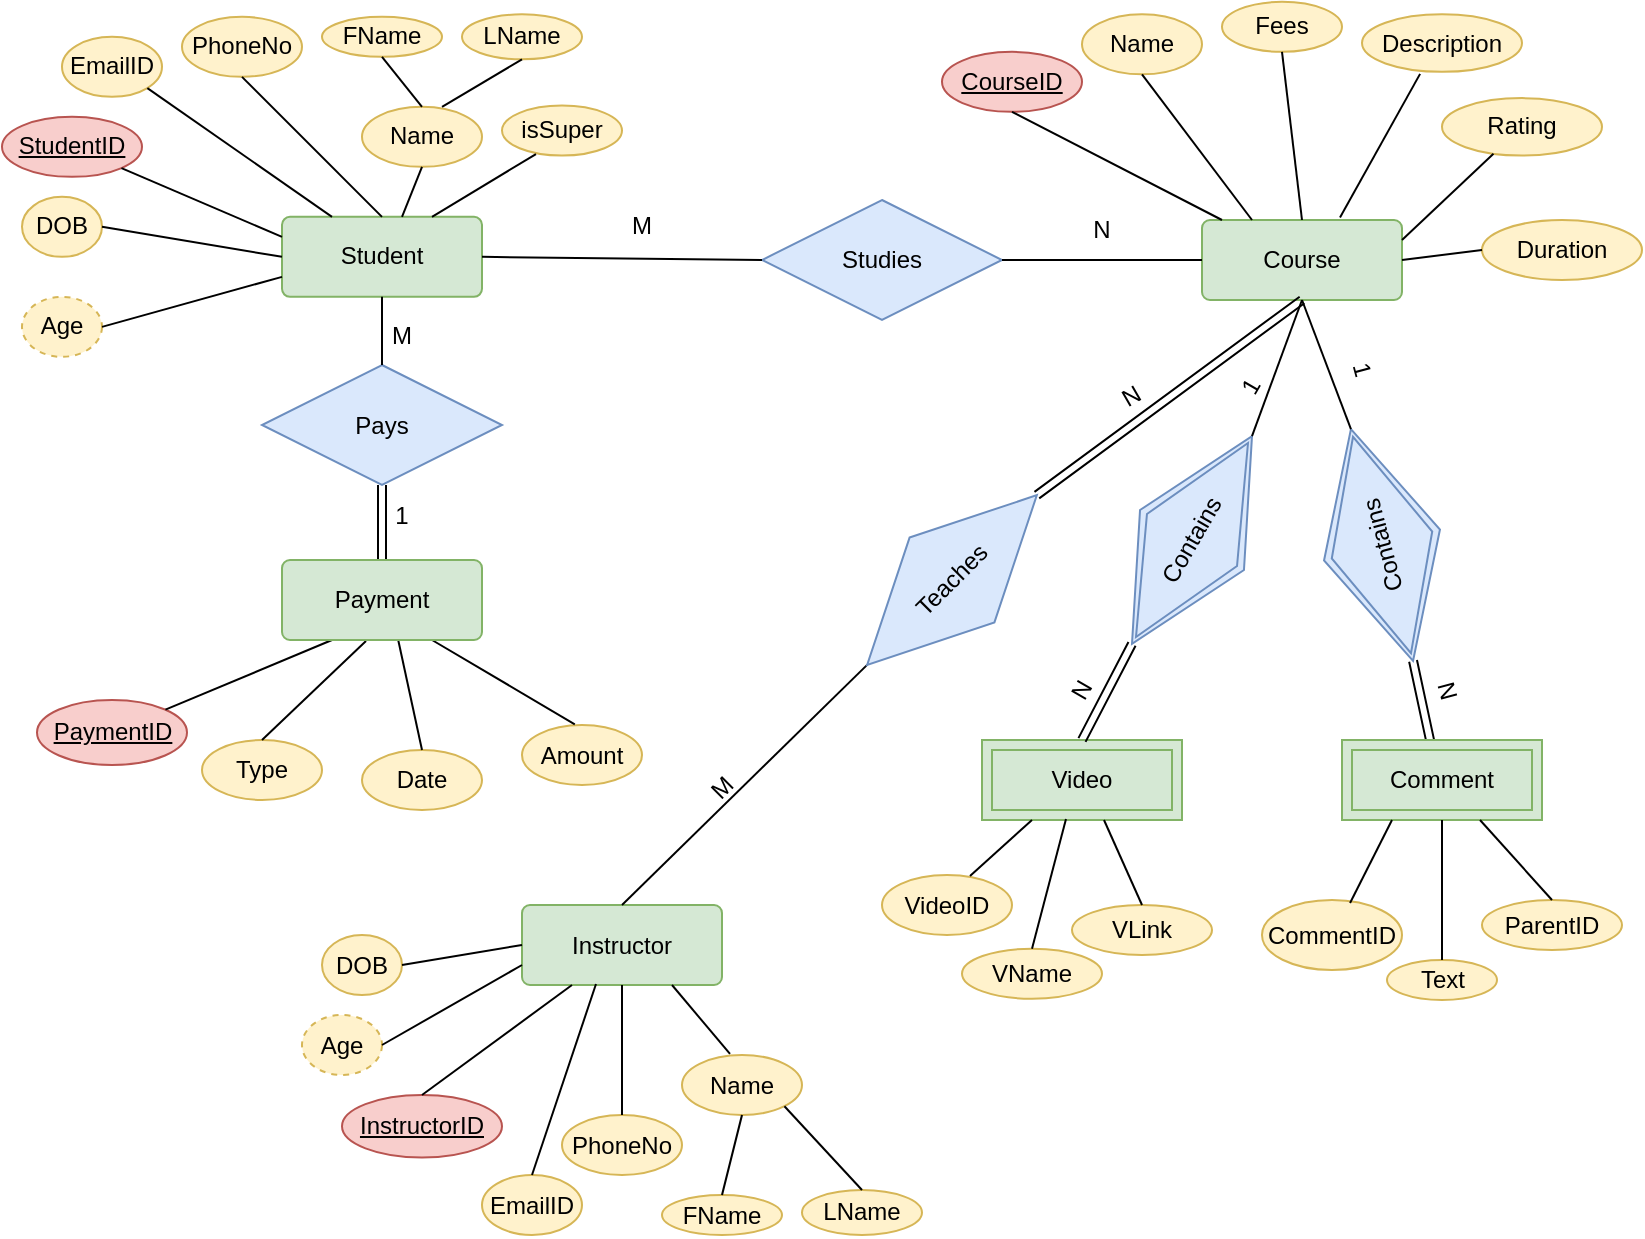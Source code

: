 <mxfile version="21.1.1" type="device">
  <diagram id="R2lEEEUBdFMjLlhIrx00" name="Page-1">
    <mxGraphModel dx="954" dy="627" grid="1" gridSize="10" guides="1" tooltips="1" connect="1" arrows="1" fold="1" page="1" pageScale="1" pageWidth="850" pageHeight="1100" math="0" shadow="0" extFonts="Permanent Marker^https://fonts.googleapis.com/css?family=Permanent+Marker">
      <root>
        <mxCell id="0" />
        <mxCell id="1" parent="0" />
        <mxCell id="UCf_hg2KH5S3i3pvSqn3-17" value="Student" style="rounded=1;arcSize=10;whiteSpace=wrap;html=1;align=center;fillColor=#d5e8d4;strokeColor=#82b366;" parent="1" vertex="1">
          <mxGeometry x="150" y="118.43" width="100" height="40" as="geometry" />
        </mxCell>
        <mxCell id="UCf_hg2KH5S3i3pvSqn3-20" value="EmailID" style="ellipse;whiteSpace=wrap;html=1;align=center;fillColor=#fff2cc;strokeColor=#d6b656;" parent="1" vertex="1">
          <mxGeometry x="40" y="28.43" width="50" height="30" as="geometry" />
        </mxCell>
        <mxCell id="UCf_hg2KH5S3i3pvSqn3-21" value="" style="endArrow=none;html=1;rounded=0;exitX=1;exitY=1;exitDx=0;exitDy=0;entryX=0.25;entryY=0;entryDx=0;entryDy=0;" parent="1" source="UCf_hg2KH5S3i3pvSqn3-20" target="UCf_hg2KH5S3i3pvSqn3-17" edge="1">
          <mxGeometry relative="1" as="geometry">
            <mxPoint x="200" y="138.43" as="sourcePoint" />
            <mxPoint x="360" y="138.43" as="targetPoint" />
          </mxGeometry>
        </mxCell>
        <mxCell id="UCf_hg2KH5S3i3pvSqn3-22" value="StudentID" style="ellipse;whiteSpace=wrap;html=1;align=center;fontStyle=4;fillColor=#f8cecc;strokeColor=#b85450;" parent="1" vertex="1">
          <mxGeometry x="10" y="68.43" width="70" height="30" as="geometry" />
        </mxCell>
        <mxCell id="UCf_hg2KH5S3i3pvSqn3-23" value="" style="endArrow=none;html=1;rounded=0;entryX=0;entryY=0.25;entryDx=0;entryDy=0;exitX=1;exitY=1;exitDx=0;exitDy=0;" parent="1" source="UCf_hg2KH5S3i3pvSqn3-22" target="UCf_hg2KH5S3i3pvSqn3-17" edge="1">
          <mxGeometry relative="1" as="geometry">
            <mxPoint x="80" y="88.43" as="sourcePoint" />
            <mxPoint x="450" y="298.43" as="targetPoint" />
          </mxGeometry>
        </mxCell>
        <mxCell id="UCf_hg2KH5S3i3pvSqn3-24" value="PhoneNo" style="ellipse;whiteSpace=wrap;html=1;align=center;fillColor=#fff2cc;strokeColor=#d6b656;" parent="1" vertex="1">
          <mxGeometry x="100" y="18.43" width="60" height="30" as="geometry" />
        </mxCell>
        <mxCell id="UCf_hg2KH5S3i3pvSqn3-25" value="" style="endArrow=none;html=1;rounded=0;exitX=0.5;exitY=1;exitDx=0;exitDy=0;entryX=0.5;entryY=0;entryDx=0;entryDy=0;" parent="1" source="UCf_hg2KH5S3i3pvSqn3-24" target="UCf_hg2KH5S3i3pvSqn3-17" edge="1">
          <mxGeometry relative="1" as="geometry">
            <mxPoint x="290" y="298.43" as="sourcePoint" />
            <mxPoint x="450" y="298.43" as="targetPoint" />
          </mxGeometry>
        </mxCell>
        <mxCell id="UCf_hg2KH5S3i3pvSqn3-26" value="Age" style="ellipse;whiteSpace=wrap;html=1;align=center;dashed=1;fillColor=#fff2cc;strokeColor=#d6b656;" parent="1" vertex="1">
          <mxGeometry x="20" y="158.43" width="40" height="30" as="geometry" />
        </mxCell>
        <mxCell id="UCf_hg2KH5S3i3pvSqn3-27" value="" style="endArrow=none;html=1;rounded=0;exitX=1;exitY=0.5;exitDx=0;exitDy=0;entryX=0;entryY=0.75;entryDx=0;entryDy=0;" parent="1" source="UCf_hg2KH5S3i3pvSqn3-26" target="UCf_hg2KH5S3i3pvSqn3-17" edge="1">
          <mxGeometry relative="1" as="geometry">
            <mxPoint x="290" y="298.43" as="sourcePoint" />
            <mxPoint x="450" y="298.43" as="targetPoint" />
          </mxGeometry>
        </mxCell>
        <mxCell id="UCf_hg2KH5S3i3pvSqn3-30" value="DOB" style="ellipse;whiteSpace=wrap;html=1;align=center;fillColor=#fff2cc;strokeColor=#d6b656;" parent="1" vertex="1">
          <mxGeometry x="20" y="108.43" width="40" height="30" as="geometry" />
        </mxCell>
        <mxCell id="UCf_hg2KH5S3i3pvSqn3-31" value="" style="endArrow=none;html=1;rounded=0;exitX=1;exitY=0.5;exitDx=0;exitDy=0;entryX=0;entryY=0.5;entryDx=0;entryDy=0;" parent="1" source="UCf_hg2KH5S3i3pvSqn3-30" target="UCf_hg2KH5S3i3pvSqn3-17" edge="1">
          <mxGeometry relative="1" as="geometry">
            <mxPoint x="290" y="328.43" as="sourcePoint" />
            <mxPoint x="450" y="328.43" as="targetPoint" />
          </mxGeometry>
        </mxCell>
        <mxCell id="UCf_hg2KH5S3i3pvSqn3-32" value="Name" style="ellipse;whiteSpace=wrap;html=1;align=center;fillColor=#fff2cc;strokeColor=#d6b656;" parent="1" vertex="1">
          <mxGeometry x="190" y="63.43" width="60" height="30" as="geometry" />
        </mxCell>
        <mxCell id="UCf_hg2KH5S3i3pvSqn3-33" value="" style="endArrow=none;html=1;rounded=0;exitX=0.5;exitY=1;exitDx=0;exitDy=0;" parent="1" source="UCf_hg2KH5S3i3pvSqn3-32" edge="1">
          <mxGeometry relative="1" as="geometry">
            <mxPoint x="225" y="88.43" as="sourcePoint" />
            <mxPoint x="210" y="118.43" as="targetPoint" />
          </mxGeometry>
        </mxCell>
        <mxCell id="UCf_hg2KH5S3i3pvSqn3-34" value="FName" style="ellipse;whiteSpace=wrap;html=1;align=center;fillColor=#fff2cc;strokeColor=#d6b656;" parent="1" vertex="1">
          <mxGeometry x="170" y="18.43" width="60" height="20" as="geometry" />
        </mxCell>
        <mxCell id="UCf_hg2KH5S3i3pvSqn3-35" value="" style="endArrow=none;html=1;rounded=0;exitX=0.5;exitY=1;exitDx=0;exitDy=0;entryX=0.5;entryY=0;entryDx=0;entryDy=0;" parent="1" source="UCf_hg2KH5S3i3pvSqn3-34" target="UCf_hg2KH5S3i3pvSqn3-32" edge="1">
          <mxGeometry relative="1" as="geometry">
            <mxPoint x="290" y="238.43" as="sourcePoint" />
            <mxPoint x="450" y="238.43" as="targetPoint" />
          </mxGeometry>
        </mxCell>
        <mxCell id="UCf_hg2KH5S3i3pvSqn3-36" value="LName" style="ellipse;whiteSpace=wrap;html=1;align=center;fillColor=#fff2cc;strokeColor=#d6b656;" parent="1" vertex="1">
          <mxGeometry x="240" y="17.18" width="60" height="22.5" as="geometry" />
        </mxCell>
        <mxCell id="UCf_hg2KH5S3i3pvSqn3-37" value="" style="endArrow=none;html=1;rounded=0;exitX=0.5;exitY=1;exitDx=0;exitDy=0;entryX=0.667;entryY=0;entryDx=0;entryDy=0;entryPerimeter=0;" parent="1" source="UCf_hg2KH5S3i3pvSqn3-36" target="UCf_hg2KH5S3i3pvSqn3-32" edge="1">
          <mxGeometry relative="1" as="geometry">
            <mxPoint x="290" y="238.43" as="sourcePoint" />
            <mxPoint x="450" y="238.43" as="targetPoint" />
          </mxGeometry>
        </mxCell>
        <mxCell id="UCf_hg2KH5S3i3pvSqn3-38" value="isSuper" style="ellipse;whiteSpace=wrap;html=1;align=center;fillColor=#fff2cc;strokeColor=#d6b656;" parent="1" vertex="1">
          <mxGeometry x="260" y="62.81" width="60" height="25" as="geometry" />
        </mxCell>
        <mxCell id="UCf_hg2KH5S3i3pvSqn3-39" value="" style="endArrow=none;html=1;rounded=0;entryX=0.75;entryY=0;entryDx=0;entryDy=0;exitX=0.283;exitY=0.968;exitDx=0;exitDy=0;exitPerimeter=0;" parent="1" source="UCf_hg2KH5S3i3pvSqn3-38" target="UCf_hg2KH5S3i3pvSqn3-17" edge="1">
          <mxGeometry relative="1" as="geometry">
            <mxPoint x="290" y="90" as="sourcePoint" />
            <mxPoint x="450" y="238.43" as="targetPoint" />
          </mxGeometry>
        </mxCell>
        <mxCell id="UCf_hg2KH5S3i3pvSqn3-60" value="Course" style="rounded=1;arcSize=10;whiteSpace=wrap;html=1;align=center;fillColor=#d5e8d4;strokeColor=#82b366;" parent="1" vertex="1">
          <mxGeometry x="610" y="120" width="100" height="40" as="geometry" />
        </mxCell>
        <mxCell id="UCf_hg2KH5S3i3pvSqn3-63" value="CourseID" style="ellipse;whiteSpace=wrap;html=1;align=center;fontStyle=4;fillColor=#f8cecc;strokeColor=#b85450;" parent="1" vertex="1">
          <mxGeometry x="480" y="35.93" width="70" height="30" as="geometry" />
        </mxCell>
        <mxCell id="UCf_hg2KH5S3i3pvSqn3-64" value="" style="endArrow=none;html=1;rounded=0;exitX=0.5;exitY=1;exitDx=0;exitDy=0;" parent="1" source="UCf_hg2KH5S3i3pvSqn3-63" edge="1">
          <mxGeometry relative="1" as="geometry">
            <mxPoint x="530" y="89.06" as="sourcePoint" />
            <mxPoint x="620" y="120" as="targetPoint" />
          </mxGeometry>
        </mxCell>
        <mxCell id="UCf_hg2KH5S3i3pvSqn3-69" value="Description" style="ellipse;whiteSpace=wrap;html=1;align=center;fillColor=#fff2cc;strokeColor=#d6b656;" parent="1" vertex="1">
          <mxGeometry x="690" y="17.18" width="80" height="28.75" as="geometry" />
        </mxCell>
        <mxCell id="UCf_hg2KH5S3i3pvSqn3-70" value="" style="endArrow=none;html=1;rounded=0;exitX=0.363;exitY=1.035;exitDx=0;exitDy=0;entryX=0.69;entryY=-0.031;entryDx=0;entryDy=0;entryPerimeter=0;exitPerimeter=0;" parent="1" source="UCf_hg2KH5S3i3pvSqn3-69" target="UCf_hg2KH5S3i3pvSqn3-60" edge="1">
          <mxGeometry relative="1" as="geometry">
            <mxPoint x="740" y="329.06" as="sourcePoint" />
            <mxPoint x="900" y="329.06" as="targetPoint" />
          </mxGeometry>
        </mxCell>
        <mxCell id="UCf_hg2KH5S3i3pvSqn3-71" value="Name" style="ellipse;whiteSpace=wrap;html=1;align=center;fillColor=#fff2cc;strokeColor=#d6b656;" parent="1" vertex="1">
          <mxGeometry x="550" y="17.18" width="60" height="30" as="geometry" />
        </mxCell>
        <mxCell id="UCf_hg2KH5S3i3pvSqn3-72" value="" style="endArrow=none;html=1;rounded=0;exitX=0.5;exitY=1;exitDx=0;exitDy=0;entryX=0.25;entryY=0;entryDx=0;entryDy=0;" parent="1" source="UCf_hg2KH5S3i3pvSqn3-71" target="UCf_hg2KH5S3i3pvSqn3-60" edge="1">
          <mxGeometry relative="1" as="geometry">
            <mxPoint x="675" y="89.06" as="sourcePoint" />
            <mxPoint x="660" y="119.06" as="targetPoint" />
          </mxGeometry>
        </mxCell>
        <mxCell id="UCf_hg2KH5S3i3pvSqn3-77" value="Fees" style="ellipse;whiteSpace=wrap;html=1;align=center;fillColor=#fff2cc;strokeColor=#d6b656;" parent="1" vertex="1">
          <mxGeometry x="620" y="10.93" width="60" height="25" as="geometry" />
        </mxCell>
        <mxCell id="UCf_hg2KH5S3i3pvSqn3-78" value="" style="endArrow=none;html=1;rounded=0;exitX=0.5;exitY=1;exitDx=0;exitDy=0;entryX=0.5;entryY=0;entryDx=0;entryDy=0;" parent="1" source="UCf_hg2KH5S3i3pvSqn3-77" target="UCf_hg2KH5S3i3pvSqn3-60" edge="1">
          <mxGeometry relative="1" as="geometry">
            <mxPoint x="740" y="239.06" as="sourcePoint" />
            <mxPoint x="640" y="117.81" as="targetPoint" />
          </mxGeometry>
        </mxCell>
        <mxCell id="UCf_hg2KH5S3i3pvSqn3-79" value="Rating" style="ellipse;whiteSpace=wrap;html=1;align=center;fillColor=#fff2cc;strokeColor=#d6b656;" parent="1" vertex="1">
          <mxGeometry x="730" y="59.06" width="80" height="28.75" as="geometry" />
        </mxCell>
        <mxCell id="UCf_hg2KH5S3i3pvSqn3-80" value="" style="endArrow=none;html=1;rounded=0;exitX=1;exitY=0.25;exitDx=0;exitDy=0;" parent="1" source="UCf_hg2KH5S3i3pvSqn3-60" target="UCf_hg2KH5S3i3pvSqn3-79" edge="1">
          <mxGeometry relative="1" as="geometry">
            <mxPoint x="350" y="327.81" as="sourcePoint" />
            <mxPoint x="510" y="327.81" as="targetPoint" />
          </mxGeometry>
        </mxCell>
        <mxCell id="UCf_hg2KH5S3i3pvSqn3-84" value="Duration" style="ellipse;whiteSpace=wrap;html=1;align=center;fillColor=#fff2cc;strokeColor=#d6b656;" parent="1" vertex="1">
          <mxGeometry x="750" y="120" width="80" height="30" as="geometry" />
        </mxCell>
        <mxCell id="UCf_hg2KH5S3i3pvSqn3-85" value="" style="endArrow=none;html=1;rounded=0;entryX=0;entryY=0.5;entryDx=0;entryDy=0;exitX=1;exitY=0.5;exitDx=0;exitDy=0;" parent="1" source="UCf_hg2KH5S3i3pvSqn3-60" target="UCf_hg2KH5S3i3pvSqn3-84" edge="1">
          <mxGeometry relative="1" as="geometry">
            <mxPoint x="410" y="265.93" as="sourcePoint" />
            <mxPoint x="570" y="265.93" as="targetPoint" />
          </mxGeometry>
        </mxCell>
        <mxCell id="UCf_hg2KH5S3i3pvSqn3-87" value="Studies" style="shape=rhombus;perimeter=rhombusPerimeter;whiteSpace=wrap;html=1;align=center;fillColor=#dae8fc;strokeColor=#6c8ebf;" parent="1" vertex="1">
          <mxGeometry x="390" y="110" width="120" height="60" as="geometry" />
        </mxCell>
        <mxCell id="UCf_hg2KH5S3i3pvSqn3-89" value="" style="endArrow=none;html=1;rounded=0;exitX=1;exitY=0.5;exitDx=0;exitDy=0;entryX=0;entryY=0.5;entryDx=0;entryDy=0;" parent="1" source="UCf_hg2KH5S3i3pvSqn3-87" target="UCf_hg2KH5S3i3pvSqn3-60" edge="1">
          <mxGeometry relative="1" as="geometry">
            <mxPoint x="410" y="200" as="sourcePoint" />
            <mxPoint x="570" y="200" as="targetPoint" />
          </mxGeometry>
        </mxCell>
        <mxCell id="UCf_hg2KH5S3i3pvSqn3-90" value="" style="endArrow=none;html=1;rounded=0;exitX=1;exitY=0.5;exitDx=0;exitDy=0;entryX=0;entryY=0.5;entryDx=0;entryDy=0;" parent="1" source="UCf_hg2KH5S3i3pvSqn3-17" target="UCf_hg2KH5S3i3pvSqn3-87" edge="1">
          <mxGeometry relative="1" as="geometry">
            <mxPoint x="380" y="230" as="sourcePoint" />
            <mxPoint x="540" y="230" as="targetPoint" />
          </mxGeometry>
        </mxCell>
        <mxCell id="UCf_hg2KH5S3i3pvSqn3-91" value="Instructor" style="rounded=1;arcSize=10;whiteSpace=wrap;html=1;align=center;fillColor=#d5e8d4;strokeColor=#82b366;" parent="1" vertex="1">
          <mxGeometry x="270" y="462.5" width="100" height="40" as="geometry" />
        </mxCell>
        <mxCell id="UCf_hg2KH5S3i3pvSqn3-92" value="EmailID" style="ellipse;whiteSpace=wrap;html=1;align=center;fillColor=#fff2cc;strokeColor=#d6b656;" parent="1" vertex="1">
          <mxGeometry x="250" y="597.5" width="50" height="30" as="geometry" />
        </mxCell>
        <mxCell id="UCf_hg2KH5S3i3pvSqn3-93" value="" style="endArrow=none;html=1;rounded=0;exitX=0.5;exitY=0;exitDx=0;exitDy=0;entryX=0.37;entryY=0.988;entryDx=0;entryDy=0;entryPerimeter=0;" parent="1" source="UCf_hg2KH5S3i3pvSqn3-92" target="UCf_hg2KH5S3i3pvSqn3-91" edge="1">
          <mxGeometry relative="1" as="geometry">
            <mxPoint x="320" y="497.5" as="sourcePoint" />
            <mxPoint x="480" y="497.5" as="targetPoint" />
          </mxGeometry>
        </mxCell>
        <mxCell id="UCf_hg2KH5S3i3pvSqn3-94" value="InstructorID" style="ellipse;whiteSpace=wrap;html=1;align=center;fontStyle=4;fillColor=#f8cecc;strokeColor=#b85450;" parent="1" vertex="1">
          <mxGeometry x="180" y="557.5" width="80" height="31.25" as="geometry" />
        </mxCell>
        <mxCell id="UCf_hg2KH5S3i3pvSqn3-95" value="" style="endArrow=none;html=1;rounded=0;entryX=0.25;entryY=1;entryDx=0;entryDy=0;exitX=0.5;exitY=0;exitDx=0;exitDy=0;" parent="1" source="UCf_hg2KH5S3i3pvSqn3-94" target="UCf_hg2KH5S3i3pvSqn3-91" edge="1">
          <mxGeometry relative="1" as="geometry">
            <mxPoint x="200" y="447.5" as="sourcePoint" />
            <mxPoint x="570" y="657.5" as="targetPoint" />
          </mxGeometry>
        </mxCell>
        <mxCell id="UCf_hg2KH5S3i3pvSqn3-96" value="PhoneNo" style="ellipse;whiteSpace=wrap;html=1;align=center;fillColor=#fff2cc;strokeColor=#d6b656;" parent="1" vertex="1">
          <mxGeometry x="290" y="567.5" width="60" height="30" as="geometry" />
        </mxCell>
        <mxCell id="UCf_hg2KH5S3i3pvSqn3-97" value="" style="endArrow=none;html=1;rounded=0;exitX=0.5;exitY=0;exitDx=0;exitDy=0;entryX=0.5;entryY=1;entryDx=0;entryDy=0;" parent="1" source="UCf_hg2KH5S3i3pvSqn3-96" target="UCf_hg2KH5S3i3pvSqn3-91" edge="1">
          <mxGeometry relative="1" as="geometry">
            <mxPoint x="410" y="657.5" as="sourcePoint" />
            <mxPoint x="570" y="657.5" as="targetPoint" />
          </mxGeometry>
        </mxCell>
        <mxCell id="UCf_hg2KH5S3i3pvSqn3-98" value="Age" style="ellipse;whiteSpace=wrap;html=1;align=center;dashed=1;fillColor=#fff2cc;strokeColor=#d6b656;" parent="1" vertex="1">
          <mxGeometry x="160" y="517.5" width="40" height="30" as="geometry" />
        </mxCell>
        <mxCell id="UCf_hg2KH5S3i3pvSqn3-99" value="" style="endArrow=none;html=1;rounded=0;exitX=1;exitY=0.5;exitDx=0;exitDy=0;entryX=0;entryY=0.75;entryDx=0;entryDy=0;" parent="1" source="UCf_hg2KH5S3i3pvSqn3-98" target="UCf_hg2KH5S3i3pvSqn3-91" edge="1">
          <mxGeometry relative="1" as="geometry">
            <mxPoint x="410" y="657.5" as="sourcePoint" />
            <mxPoint x="570" y="657.5" as="targetPoint" />
          </mxGeometry>
        </mxCell>
        <mxCell id="UCf_hg2KH5S3i3pvSqn3-100" value="DOB" style="ellipse;whiteSpace=wrap;html=1;align=center;fillColor=#fff2cc;strokeColor=#d6b656;" parent="1" vertex="1">
          <mxGeometry x="170" y="477.5" width="40" height="30" as="geometry" />
        </mxCell>
        <mxCell id="UCf_hg2KH5S3i3pvSqn3-101" value="" style="endArrow=none;html=1;rounded=0;exitX=1;exitY=0.5;exitDx=0;exitDy=0;entryX=0;entryY=0.5;entryDx=0;entryDy=0;" parent="1" source="UCf_hg2KH5S3i3pvSqn3-100" target="UCf_hg2KH5S3i3pvSqn3-91" edge="1">
          <mxGeometry relative="1" as="geometry">
            <mxPoint x="410" y="687.5" as="sourcePoint" />
            <mxPoint x="570" y="687.5" as="targetPoint" />
          </mxGeometry>
        </mxCell>
        <mxCell id="UCf_hg2KH5S3i3pvSqn3-102" value="Name" style="ellipse;whiteSpace=wrap;html=1;align=center;fillColor=#fff2cc;strokeColor=#d6b656;" parent="1" vertex="1">
          <mxGeometry x="350" y="537.5" width="60" height="30" as="geometry" />
        </mxCell>
        <mxCell id="UCf_hg2KH5S3i3pvSqn3-104" value="FName" style="ellipse;whiteSpace=wrap;html=1;align=center;fillColor=#fff2cc;strokeColor=#d6b656;" parent="1" vertex="1">
          <mxGeometry x="340" y="607.5" width="60" height="20" as="geometry" />
        </mxCell>
        <mxCell id="UCf_hg2KH5S3i3pvSqn3-105" value="" style="endArrow=none;html=1;rounded=0;exitX=0.5;exitY=0;exitDx=0;exitDy=0;entryX=0.5;entryY=1;entryDx=0;entryDy=0;" parent="1" source="UCf_hg2KH5S3i3pvSqn3-104" target="UCf_hg2KH5S3i3pvSqn3-102" edge="1">
          <mxGeometry relative="1" as="geometry">
            <mxPoint x="410" y="597.5" as="sourcePoint" />
            <mxPoint x="570" y="597.5" as="targetPoint" />
          </mxGeometry>
        </mxCell>
        <mxCell id="UCf_hg2KH5S3i3pvSqn3-106" value="LName" style="ellipse;whiteSpace=wrap;html=1;align=center;fillColor=#fff2cc;strokeColor=#d6b656;" parent="1" vertex="1">
          <mxGeometry x="410" y="605" width="60" height="22.5" as="geometry" />
        </mxCell>
        <mxCell id="UCf_hg2KH5S3i3pvSqn3-107" value="" style="endArrow=none;html=1;rounded=0;entryX=1;entryY=1;entryDx=0;entryDy=0;exitX=0.5;exitY=0;exitDx=0;exitDy=0;" parent="1" source="UCf_hg2KH5S3i3pvSqn3-106" target="UCf_hg2KH5S3i3pvSqn3-102" edge="1">
          <mxGeometry relative="1" as="geometry">
            <mxPoint x="380" y="390.5" as="sourcePoint" />
            <mxPoint x="570" y="597.5" as="targetPoint" />
          </mxGeometry>
        </mxCell>
        <mxCell id="UCf_hg2KH5S3i3pvSqn3-110" value="" style="endArrow=none;html=1;rounded=0;exitX=0.5;exitY=0;exitDx=0;exitDy=0;entryX=0;entryY=0.5;entryDx=0;entryDy=0;" parent="1" source="UCf_hg2KH5S3i3pvSqn3-91" target="UCf_hg2KH5S3i3pvSqn3-111" edge="1">
          <mxGeometry relative="1" as="geometry">
            <mxPoint x="380" y="491.25" as="sourcePoint" />
            <mxPoint x="420" y="310" as="targetPoint" />
          </mxGeometry>
        </mxCell>
        <mxCell id="UCf_hg2KH5S3i3pvSqn3-111" value="Teaches" style="shape=rhombus;perimeter=rhombusPerimeter;whiteSpace=wrap;html=1;align=center;rotation=-45;fillColor=#dae8fc;strokeColor=#6c8ebf;" parent="1" vertex="1">
          <mxGeometry x="425" y="270" width="120" height="60" as="geometry" />
        </mxCell>
        <mxCell id="UCf_hg2KH5S3i3pvSqn3-112" value="" style="endArrow=none;html=1;rounded=0;exitX=1;exitY=0.5;exitDx=0;exitDy=0;shape=link;" parent="1" source="UCf_hg2KH5S3i3pvSqn3-111" edge="1">
          <mxGeometry relative="1" as="geometry">
            <mxPoint x="410" y="200" as="sourcePoint" />
            <mxPoint x="660" y="160" as="targetPoint" />
          </mxGeometry>
        </mxCell>
        <mxCell id="UCf_hg2KH5S3i3pvSqn3-113" value="Video" style="shape=ext;margin=3;double=1;whiteSpace=wrap;html=1;align=center;fillColor=#d5e8d4;strokeColor=#82b366;" parent="1" vertex="1">
          <mxGeometry x="500" y="380" width="100" height="40" as="geometry" />
        </mxCell>
        <mxCell id="UCf_hg2KH5S3i3pvSqn3-117" value="Contains" style="shape=rhombus;double=1;perimeter=rhombusPerimeter;whiteSpace=wrap;html=1;align=center;rotation=-60;fillColor=#dae8fc;strokeColor=#6c8ebf;" parent="1" vertex="1">
          <mxGeometry x="545" y="250" width="120" height="60" as="geometry" />
        </mxCell>
        <mxCell id="UCf_hg2KH5S3i3pvSqn3-118" value="" style="endArrow=none;html=1;rounded=0;entryX=0.5;entryY=1;entryDx=0;entryDy=0;exitX=1;exitY=0.5;exitDx=0;exitDy=0;" parent="1" source="UCf_hg2KH5S3i3pvSqn3-117" target="UCf_hg2KH5S3i3pvSqn3-60" edge="1">
          <mxGeometry relative="1" as="geometry">
            <mxPoint x="660" y="330" as="sourcePoint" />
            <mxPoint x="660" y="170" as="targetPoint" />
          </mxGeometry>
        </mxCell>
        <mxCell id="UCf_hg2KH5S3i3pvSqn3-119" value="" style="endArrow=none;html=1;rounded=0;exitX=0;exitY=0.5;exitDx=0;exitDy=0;entryX=0.5;entryY=0;entryDx=0;entryDy=0;shape=link;" parent="1" source="UCf_hg2KH5S3i3pvSqn3-117" target="UCf_hg2KH5S3i3pvSqn3-113" edge="1">
          <mxGeometry relative="1" as="geometry">
            <mxPoint x="410" y="370" as="sourcePoint" />
            <mxPoint x="570" y="370" as="targetPoint" />
          </mxGeometry>
        </mxCell>
        <mxCell id="UCf_hg2KH5S3i3pvSqn3-121" value="Contains" style="shape=rhombus;double=1;perimeter=rhombusPerimeter;whiteSpace=wrap;html=1;align=center;rotation=-105;fillColor=#dae8fc;strokeColor=#6c8ebf;" parent="1" vertex="1">
          <mxGeometry x="640" y="252.5" width="120" height="60" as="geometry" />
        </mxCell>
        <mxCell id="UCf_hg2KH5S3i3pvSqn3-122" value="" style="endArrow=none;html=1;rounded=0;exitX=1;exitY=0.5;exitDx=0;exitDy=0;" parent="1" source="UCf_hg2KH5S3i3pvSqn3-121" edge="1">
          <mxGeometry relative="1" as="geometry">
            <mxPoint x="825" y="340" as="sourcePoint" />
            <mxPoint x="660" y="160" as="targetPoint" />
          </mxGeometry>
        </mxCell>
        <mxCell id="UCf_hg2KH5S3i3pvSqn3-124" value="" style="endArrow=none;html=1;rounded=0;exitX=0;exitY=0.5;exitDx=0;exitDy=0;entryX=0.44;entryY=0;entryDx=0;entryDy=0;entryPerimeter=0;shape=link;" parent="1" source="UCf_hg2KH5S3i3pvSqn3-121" target="UCf_hg2KH5S3i3pvSqn3-132" edge="1">
          <mxGeometry relative="1" as="geometry">
            <mxPoint x="420" y="341.25" as="sourcePoint" />
            <mxPoint x="700" y="461.25" as="targetPoint" />
          </mxGeometry>
        </mxCell>
        <mxCell id="UCf_hg2KH5S3i3pvSqn3-125" value="VideoID" style="ellipse;whiteSpace=wrap;html=1;align=center;fillColor=#fff2cc;strokeColor=#d6b656;" parent="1" vertex="1">
          <mxGeometry x="450" y="447.5" width="65" height="30" as="geometry" />
        </mxCell>
        <mxCell id="UCf_hg2KH5S3i3pvSqn3-126" value="" style="endArrow=none;html=1;rounded=0;exitX=0.677;exitY=0.017;exitDx=0;exitDy=0;entryX=0.25;entryY=1;entryDx=0;entryDy=0;exitPerimeter=0;" parent="1" source="UCf_hg2KH5S3i3pvSqn3-125" target="UCf_hg2KH5S3i3pvSqn3-113" edge="1">
          <mxGeometry relative="1" as="geometry">
            <mxPoint x="420" y="343.75" as="sourcePoint" />
            <mxPoint x="440" y="513.75" as="targetPoint" />
          </mxGeometry>
        </mxCell>
        <mxCell id="UCf_hg2KH5S3i3pvSqn3-127" value="VName" style="ellipse;whiteSpace=wrap;html=1;align=center;fillColor=#fff2cc;strokeColor=#d6b656;" parent="1" vertex="1">
          <mxGeometry x="490" y="484.37" width="70" height="25" as="geometry" />
        </mxCell>
        <mxCell id="UCf_hg2KH5S3i3pvSqn3-128" value="" style="endArrow=none;html=1;rounded=0;exitX=0.42;exitY=0.988;exitDx=0;exitDy=0;entryX=0.5;entryY=0;entryDx=0;entryDy=0;exitPerimeter=0;" parent="1" source="UCf_hg2KH5S3i3pvSqn3-113" target="UCf_hg2KH5S3i3pvSqn3-127" edge="1">
          <mxGeometry relative="1" as="geometry">
            <mxPoint x="420" y="343.75" as="sourcePoint" />
            <mxPoint x="580" y="343.75" as="targetPoint" />
          </mxGeometry>
        </mxCell>
        <mxCell id="UCf_hg2KH5S3i3pvSqn3-129" value="VLink" style="ellipse;whiteSpace=wrap;html=1;align=center;fillColor=#fff2cc;strokeColor=#d6b656;" parent="1" vertex="1">
          <mxGeometry x="545" y="462.5" width="70" height="25" as="geometry" />
        </mxCell>
        <mxCell id="UCf_hg2KH5S3i3pvSqn3-130" value="" style="endArrow=none;html=1;rounded=0;entryX=0.5;entryY=0;entryDx=0;entryDy=0;exitX=0.61;exitY=1;exitDx=0;exitDy=0;exitPerimeter=0;" parent="1" source="UCf_hg2KH5S3i3pvSqn3-113" target="UCf_hg2KH5S3i3pvSqn3-129" edge="1">
          <mxGeometry relative="1" as="geometry">
            <mxPoint x="570" y="432.5" as="sourcePoint" />
            <mxPoint x="670" y="523.75" as="targetPoint" />
          </mxGeometry>
        </mxCell>
        <mxCell id="UCf_hg2KH5S3i3pvSqn3-132" value="Comment" style="shape=ext;margin=3;double=1;whiteSpace=wrap;html=1;align=center;fillColor=#d5e8d4;strokeColor=#82b366;" parent="1" vertex="1">
          <mxGeometry x="680" y="380" width="100" height="40" as="geometry" />
        </mxCell>
        <mxCell id="UCf_hg2KH5S3i3pvSqn3-133" value="CommentID" style="ellipse;whiteSpace=wrap;html=1;align=center;fillColor=#fff2cc;strokeColor=#d6b656;" parent="1" vertex="1">
          <mxGeometry x="640" y="460" width="70" height="35" as="geometry" />
        </mxCell>
        <mxCell id="UCf_hg2KH5S3i3pvSqn3-134" value="" style="endArrow=none;html=1;rounded=0;entryX=0.25;entryY=1;entryDx=0;entryDy=0;exitX=0.629;exitY=0.043;exitDx=0;exitDy=0;exitPerimeter=0;" parent="1" source="UCf_hg2KH5S3i3pvSqn3-133" target="UCf_hg2KH5S3i3pvSqn3-132" edge="1">
          <mxGeometry relative="1" as="geometry">
            <mxPoint x="680" y="470" as="sourcePoint" />
            <mxPoint x="660" y="481.25" as="targetPoint" />
          </mxGeometry>
        </mxCell>
        <mxCell id="UCf_hg2KH5S3i3pvSqn3-135" value="Text" style="ellipse;whiteSpace=wrap;html=1;align=center;fillColor=#fff2cc;strokeColor=#d6b656;" parent="1" vertex="1">
          <mxGeometry x="702.5" y="490" width="55" height="20" as="geometry" />
        </mxCell>
        <mxCell id="UCf_hg2KH5S3i3pvSqn3-136" value="" style="endArrow=none;html=1;rounded=0;entryX=0.5;entryY=0;entryDx=0;entryDy=0;" parent="1" source="UCf_hg2KH5S3i3pvSqn3-132" target="UCf_hg2KH5S3i3pvSqn3-135" edge="1">
          <mxGeometry relative="1" as="geometry">
            <mxPoint x="640" y="311.25" as="sourcePoint" />
            <mxPoint x="800" y="311.25" as="targetPoint" />
          </mxGeometry>
        </mxCell>
        <mxCell id="UCf_hg2KH5S3i3pvSqn3-137" value="ParentID" style="ellipse;whiteSpace=wrap;html=1;align=center;fillColor=#fff2cc;strokeColor=#d6b656;" parent="1" vertex="1">
          <mxGeometry x="750" y="460" width="70" height="25" as="geometry" />
        </mxCell>
        <mxCell id="UCf_hg2KH5S3i3pvSqn3-138" value="" style="endArrow=none;html=1;rounded=0;entryX=0.5;entryY=0;entryDx=0;entryDy=0;exitX=0.69;exitY=1;exitDx=0;exitDy=0;exitPerimeter=0;" parent="1" source="UCf_hg2KH5S3i3pvSqn3-132" target="UCf_hg2KH5S3i3pvSqn3-137" edge="1">
          <mxGeometry relative="1" as="geometry">
            <mxPoint x="730" y="471.25" as="sourcePoint" />
            <mxPoint x="890" y="491.25" as="targetPoint" />
          </mxGeometry>
        </mxCell>
        <mxCell id="8ynuetfjhf_pP3CNEv0g-2" value="" style="endArrow=none;html=1;rounded=0;entryX=0.4;entryY=-0.017;entryDx=0;entryDy=0;entryPerimeter=0;exitX=0.75;exitY=1;exitDx=0;exitDy=0;" parent="1" source="UCf_hg2KH5S3i3pvSqn3-91" target="UCf_hg2KH5S3i3pvSqn3-102" edge="1">
          <mxGeometry relative="1" as="geometry">
            <mxPoint x="210" y="397.5" as="sourcePoint" />
            <mxPoint x="370" y="397.5" as="targetPoint" />
          </mxGeometry>
        </mxCell>
        <mxCell id="8ynuetfjhf_pP3CNEv0g-5" value="Pays" style="shape=rhombus;perimeter=rhombusPerimeter;whiteSpace=wrap;html=1;align=center;rotation=0;fillColor=#dae8fc;strokeColor=#6c8ebf;" parent="1" vertex="1">
          <mxGeometry x="140" y="192.5" width="120" height="60" as="geometry" />
        </mxCell>
        <mxCell id="8ynuetfjhf_pP3CNEv0g-6" value="" style="endArrow=none;html=1;rounded=0;exitX=0.5;exitY=1;exitDx=0;exitDy=0;entryX=0.5;entryY=0;entryDx=0;entryDy=0;" parent="1" source="UCf_hg2KH5S3i3pvSqn3-17" target="8ynuetfjhf_pP3CNEv0g-5" edge="1">
          <mxGeometry relative="1" as="geometry">
            <mxPoint x="370" y="390" as="sourcePoint" />
            <mxPoint x="530" y="390" as="targetPoint" />
          </mxGeometry>
        </mxCell>
        <mxCell id="8ynuetfjhf_pP3CNEv0g-7" value="" style="endArrow=none;html=1;rounded=0;exitX=0.5;exitY=1;exitDx=0;exitDy=0;entryX=0.5;entryY=0;entryDx=0;entryDy=0;shape=link;" parent="1" source="8ynuetfjhf_pP3CNEv0g-5" edge="1">
          <mxGeometry relative="1" as="geometry">
            <mxPoint x="370" y="390" as="sourcePoint" />
            <mxPoint x="200" y="290" as="targetPoint" />
          </mxGeometry>
        </mxCell>
        <mxCell id="8ynuetfjhf_pP3CNEv0g-8" value="PaymentID" style="ellipse;whiteSpace=wrap;html=1;align=center;fontStyle=4;fillColor=#f8cecc;strokeColor=#b85450;" parent="1" vertex="1">
          <mxGeometry x="27.5" y="360" width="75" height="32.5" as="geometry" />
        </mxCell>
        <mxCell id="8ynuetfjhf_pP3CNEv0g-9" value="" style="endArrow=none;html=1;rounded=0;entryX=0.25;entryY=1;entryDx=0;entryDy=0;exitX=1;exitY=0;exitDx=0;exitDy=0;" parent="1" source="8ynuetfjhf_pP3CNEv0g-8" edge="1">
          <mxGeometry relative="1" as="geometry">
            <mxPoint x="80" y="370" as="sourcePoint" />
            <mxPoint x="175" y="330" as="targetPoint" />
          </mxGeometry>
        </mxCell>
        <mxCell id="8ynuetfjhf_pP3CNEv0g-10" value="Type" style="ellipse;whiteSpace=wrap;html=1;align=center;fillColor=#fff2cc;strokeColor=#d6b656;" parent="1" vertex="1">
          <mxGeometry x="110" y="380" width="60" height="30" as="geometry" />
        </mxCell>
        <mxCell id="8ynuetfjhf_pP3CNEv0g-11" value="" style="endArrow=none;html=1;rounded=0;exitX=0.42;exitY=1.013;exitDx=0;exitDy=0;exitPerimeter=0;entryX=0.5;entryY=0;entryDx=0;entryDy=0;" parent="1" target="8ynuetfjhf_pP3CNEv0g-10" edge="1">
          <mxGeometry relative="1" as="geometry">
            <mxPoint x="192" y="330.52" as="sourcePoint" />
            <mxPoint x="360" y="360" as="targetPoint" />
          </mxGeometry>
        </mxCell>
        <mxCell id="8ynuetfjhf_pP3CNEv0g-12" value="Date" style="ellipse;whiteSpace=wrap;html=1;align=center;fillColor=#fff2cc;strokeColor=#d6b656;" parent="1" vertex="1">
          <mxGeometry x="190" y="385" width="60" height="30" as="geometry" />
        </mxCell>
        <mxCell id="8ynuetfjhf_pP3CNEv0g-13" value="" style="endArrow=none;html=1;rounded=0;exitX=0.58;exitY=0.988;exitDx=0;exitDy=0;exitPerimeter=0;entryX=0.5;entryY=0;entryDx=0;entryDy=0;" parent="1" target="8ynuetfjhf_pP3CNEv0g-12" edge="1">
          <mxGeometry relative="1" as="geometry">
            <mxPoint x="208" y="329.52" as="sourcePoint" />
            <mxPoint x="380" y="360" as="targetPoint" />
          </mxGeometry>
        </mxCell>
        <mxCell id="8ynuetfjhf_pP3CNEv0g-14" value="Amount" style="ellipse;whiteSpace=wrap;html=1;align=center;fillColor=#fff2cc;strokeColor=#d6b656;" parent="1" vertex="1">
          <mxGeometry x="270" y="372.5" width="60" height="30" as="geometry" />
        </mxCell>
        <mxCell id="8ynuetfjhf_pP3CNEv0g-15" value="" style="endArrow=none;html=1;rounded=0;exitX=0.75;exitY=1;exitDx=0;exitDy=0;entryX=0.44;entryY=-0.012;entryDx=0;entryDy=0;entryPerimeter=0;" parent="1" target="8ynuetfjhf_pP3CNEv0g-14" edge="1">
          <mxGeometry relative="1" as="geometry">
            <mxPoint x="225" y="330" as="sourcePoint" />
            <mxPoint x="410" y="350" as="targetPoint" />
          </mxGeometry>
        </mxCell>
        <mxCell id="8ynuetfjhf_pP3CNEv0g-17" value="Payment" style="rounded=1;arcSize=10;whiteSpace=wrap;html=1;align=center;fillColor=#d5e8d4;strokeColor=#82b366;" parent="1" vertex="1">
          <mxGeometry x="150" y="290" width="100" height="40" as="geometry" />
        </mxCell>
        <mxCell id="ZN8p0kqyDOAgYQ0xQWgG-1" value="M" style="text;html=1;strokeColor=none;fillColor=none;align=center;verticalAlign=middle;whiteSpace=wrap;rounded=0;" vertex="1" parent="1">
          <mxGeometry x="300" y="108.43" width="60" height="30" as="geometry" />
        </mxCell>
        <mxCell id="ZN8p0kqyDOAgYQ0xQWgG-2" value="N" style="text;html=1;strokeColor=none;fillColor=none;align=center;verticalAlign=middle;whiteSpace=wrap;rounded=0;" vertex="1" parent="1">
          <mxGeometry x="530" y="110" width="60" height="30" as="geometry" />
        </mxCell>
        <mxCell id="ZN8p0kqyDOAgYQ0xQWgG-3" value="1" style="text;html=1;strokeColor=none;fillColor=none;align=center;verticalAlign=middle;whiteSpace=wrap;rounded=0;rotation=-60;" vertex="1" parent="1">
          <mxGeometry x="605" y="188.43" width="60" height="30" as="geometry" />
        </mxCell>
        <mxCell id="ZN8p0kqyDOAgYQ0xQWgG-4" value="N" style="text;html=1;strokeColor=none;fillColor=none;align=center;verticalAlign=middle;whiteSpace=wrap;rounded=0;rotation=-60;" vertex="1" parent="1">
          <mxGeometry x="520" y="340" width="60" height="30" as="geometry" />
        </mxCell>
        <mxCell id="ZN8p0kqyDOAgYQ0xQWgG-6" value="1" style="text;html=1;strokeColor=none;fillColor=none;align=center;verticalAlign=middle;whiteSpace=wrap;rounded=0;rotation=75;" vertex="1" parent="1">
          <mxGeometry x="660" y="180" width="60" height="30" as="geometry" />
        </mxCell>
        <mxCell id="ZN8p0kqyDOAgYQ0xQWgG-7" value="N" style="text;html=1;strokeColor=none;fillColor=none;align=center;verticalAlign=middle;whiteSpace=wrap;rounded=0;rotation=75;" vertex="1" parent="1">
          <mxGeometry x="702.5" y="340" width="60" height="30" as="geometry" />
        </mxCell>
        <mxCell id="ZN8p0kqyDOAgYQ0xQWgG-8" value="M" style="text;html=1;strokeColor=none;fillColor=none;align=center;verticalAlign=middle;whiteSpace=wrap;rounded=0;rotation=-45;" vertex="1" parent="1">
          <mxGeometry x="340" y="392.5" width="60" height="22.5" as="geometry" />
        </mxCell>
        <mxCell id="ZN8p0kqyDOAgYQ0xQWgG-9" value="N" style="text;html=1;strokeColor=none;fillColor=none;align=center;verticalAlign=middle;whiteSpace=wrap;rounded=0;rotation=-30;" vertex="1" parent="1">
          <mxGeometry x="545" y="198.43" width="60" height="20" as="geometry" />
        </mxCell>
        <mxCell id="ZN8p0kqyDOAgYQ0xQWgG-10" value="M" style="text;html=1;strokeColor=none;fillColor=none;align=center;verticalAlign=middle;whiteSpace=wrap;rounded=0;" vertex="1" parent="1">
          <mxGeometry x="180" y="162.5" width="60" height="30" as="geometry" />
        </mxCell>
        <mxCell id="ZN8p0kqyDOAgYQ0xQWgG-11" value="1" style="text;html=1;strokeColor=none;fillColor=none;align=center;verticalAlign=middle;whiteSpace=wrap;rounded=0;" vertex="1" parent="1">
          <mxGeometry x="180" y="252.5" width="60" height="30" as="geometry" />
        </mxCell>
      </root>
    </mxGraphModel>
  </diagram>
</mxfile>
